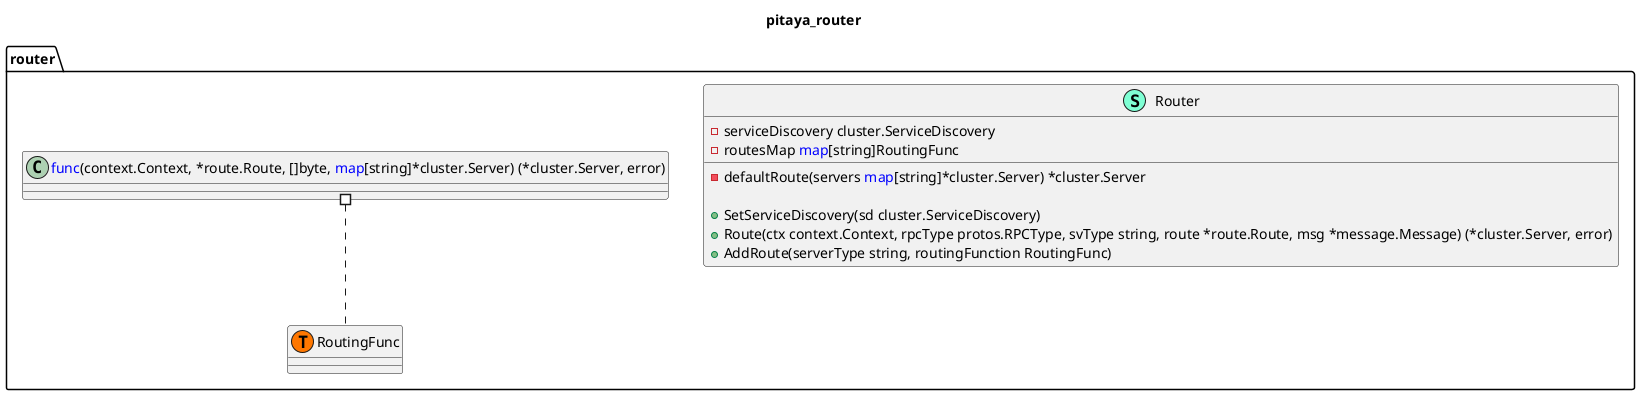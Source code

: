@startuml
title pitaya_router
namespace router {
    class Router << (S,Aquamarine) >> {
        - serviceDiscovery cluster.ServiceDiscovery
        - routesMap <font color=blue>map</font>[string]RoutingFunc

        - defaultRoute(servers <font color=blue>map</font>[string]*cluster.Server) *cluster.Server

        + SetServiceDiscovery(sd cluster.ServiceDiscovery) 
        + Route(ctx context.Context, rpcType protos.RPCType, svType string, route *route.Route, msg *message.Message) (*cluster.Server, error)
        + AddRoute(serverType string, routingFunction RoutingFunc) 

    }
    class router.RoutingFunc << (T, #FF7700) >>  {
    }
    class "<font color=blue>func</font>(context.Context, *route.Route, []byte, <font color=blue>map</font>[string]*cluster.Server) (*cluster.Server, error)" as fontcolorbluefuncfontcontextContextrouteRoutebytefontcolorbluemapfontstringclusterServerclusterServererror {
        'This class was created so that we can correctly have an alias pointing to this name. Since it contains dots that can break namespaces
    }
}


"router.fontcolorbluefuncfontcontextContextrouteRoutebytefontcolorbluemapfontstringclusterServerclusterServererror" #.. "router.RoutingFunc"
@enduml
